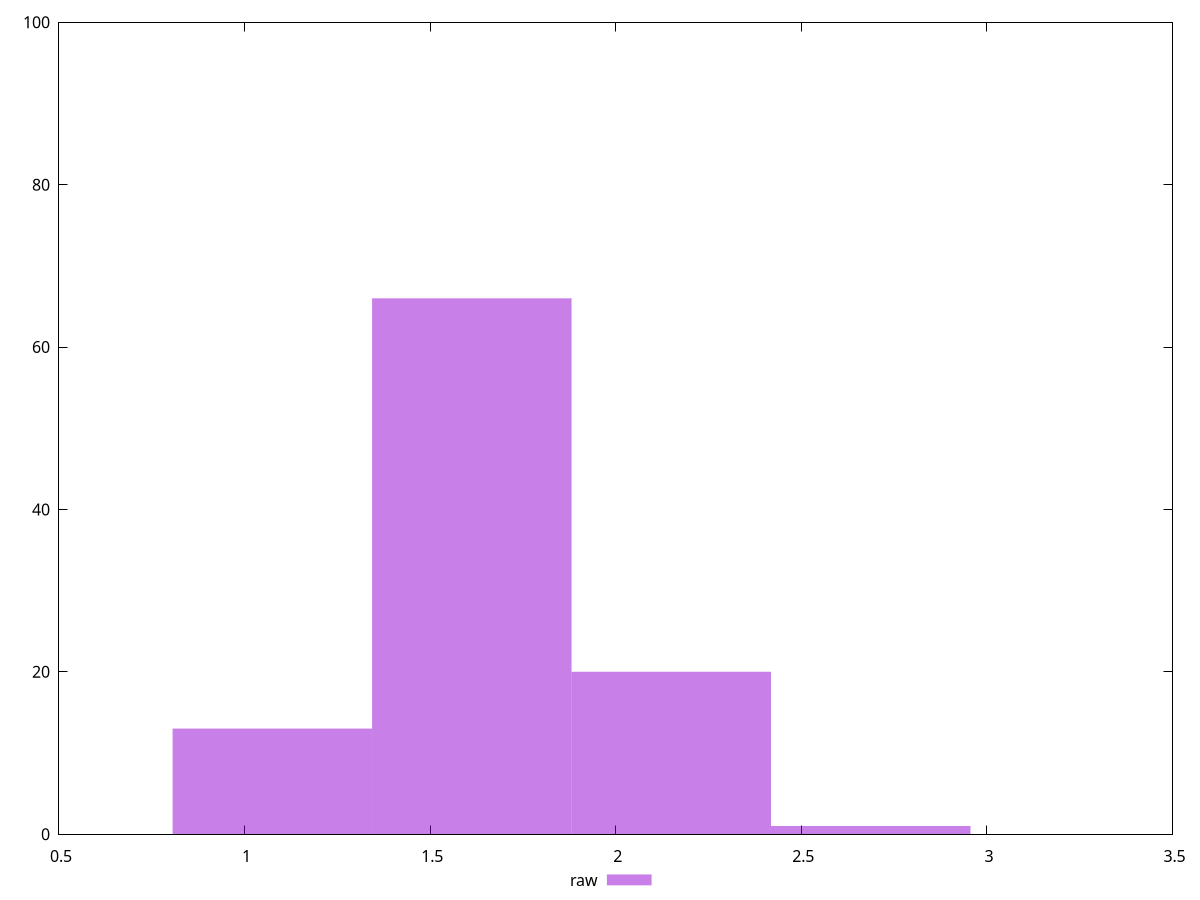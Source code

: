 reset
set terminal svg size 640, 490 enhanced background rgb 'white'
set output "reprap/server-response-time/samples/pages+cached+noexternal+nofonts/raw/histogram.svg"

$raw <<EOF
1.6121936115616204 66
1.0747957410410802 13
2.1495914820821604 20
2.6869893526027004 1
EOF

set key outside below
set boxwidth 0.5373978705205401
set yrange [0:100]
set style fill transparent solid 0.5 noborder

plot \
  $raw title "raw" with boxes, \


reset